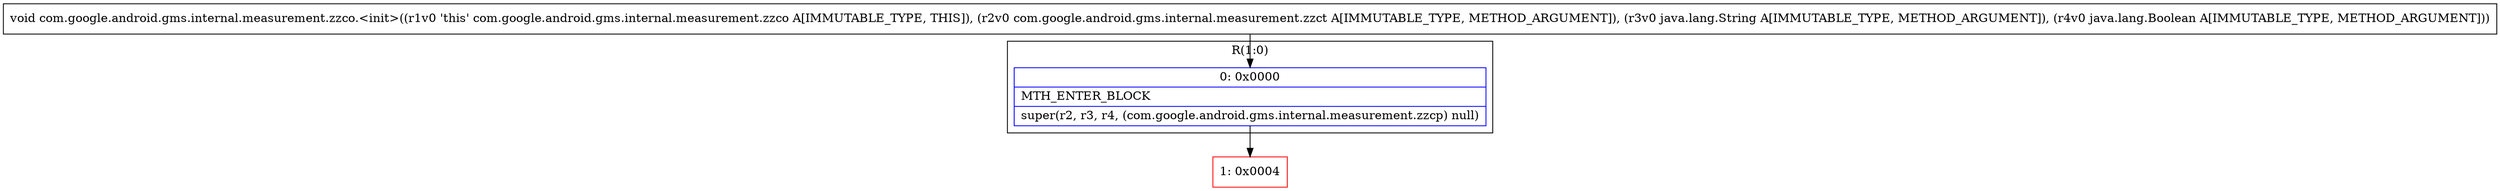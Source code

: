 digraph "CFG forcom.google.android.gms.internal.measurement.zzco.\<init\>(Lcom\/google\/android\/gms\/internal\/measurement\/zzct;Ljava\/lang\/String;Ljava\/lang\/Boolean;)V" {
subgraph cluster_Region_290981401 {
label = "R(1:0)";
node [shape=record,color=blue];
Node_0 [shape=record,label="{0\:\ 0x0000|MTH_ENTER_BLOCK\l|super(r2, r3, r4, (com.google.android.gms.internal.measurement.zzcp) null)\l}"];
}
Node_1 [shape=record,color=red,label="{1\:\ 0x0004}"];
MethodNode[shape=record,label="{void com.google.android.gms.internal.measurement.zzco.\<init\>((r1v0 'this' com.google.android.gms.internal.measurement.zzco A[IMMUTABLE_TYPE, THIS]), (r2v0 com.google.android.gms.internal.measurement.zzct A[IMMUTABLE_TYPE, METHOD_ARGUMENT]), (r3v0 java.lang.String A[IMMUTABLE_TYPE, METHOD_ARGUMENT]), (r4v0 java.lang.Boolean A[IMMUTABLE_TYPE, METHOD_ARGUMENT])) }"];
MethodNode -> Node_0;
Node_0 -> Node_1;
}

